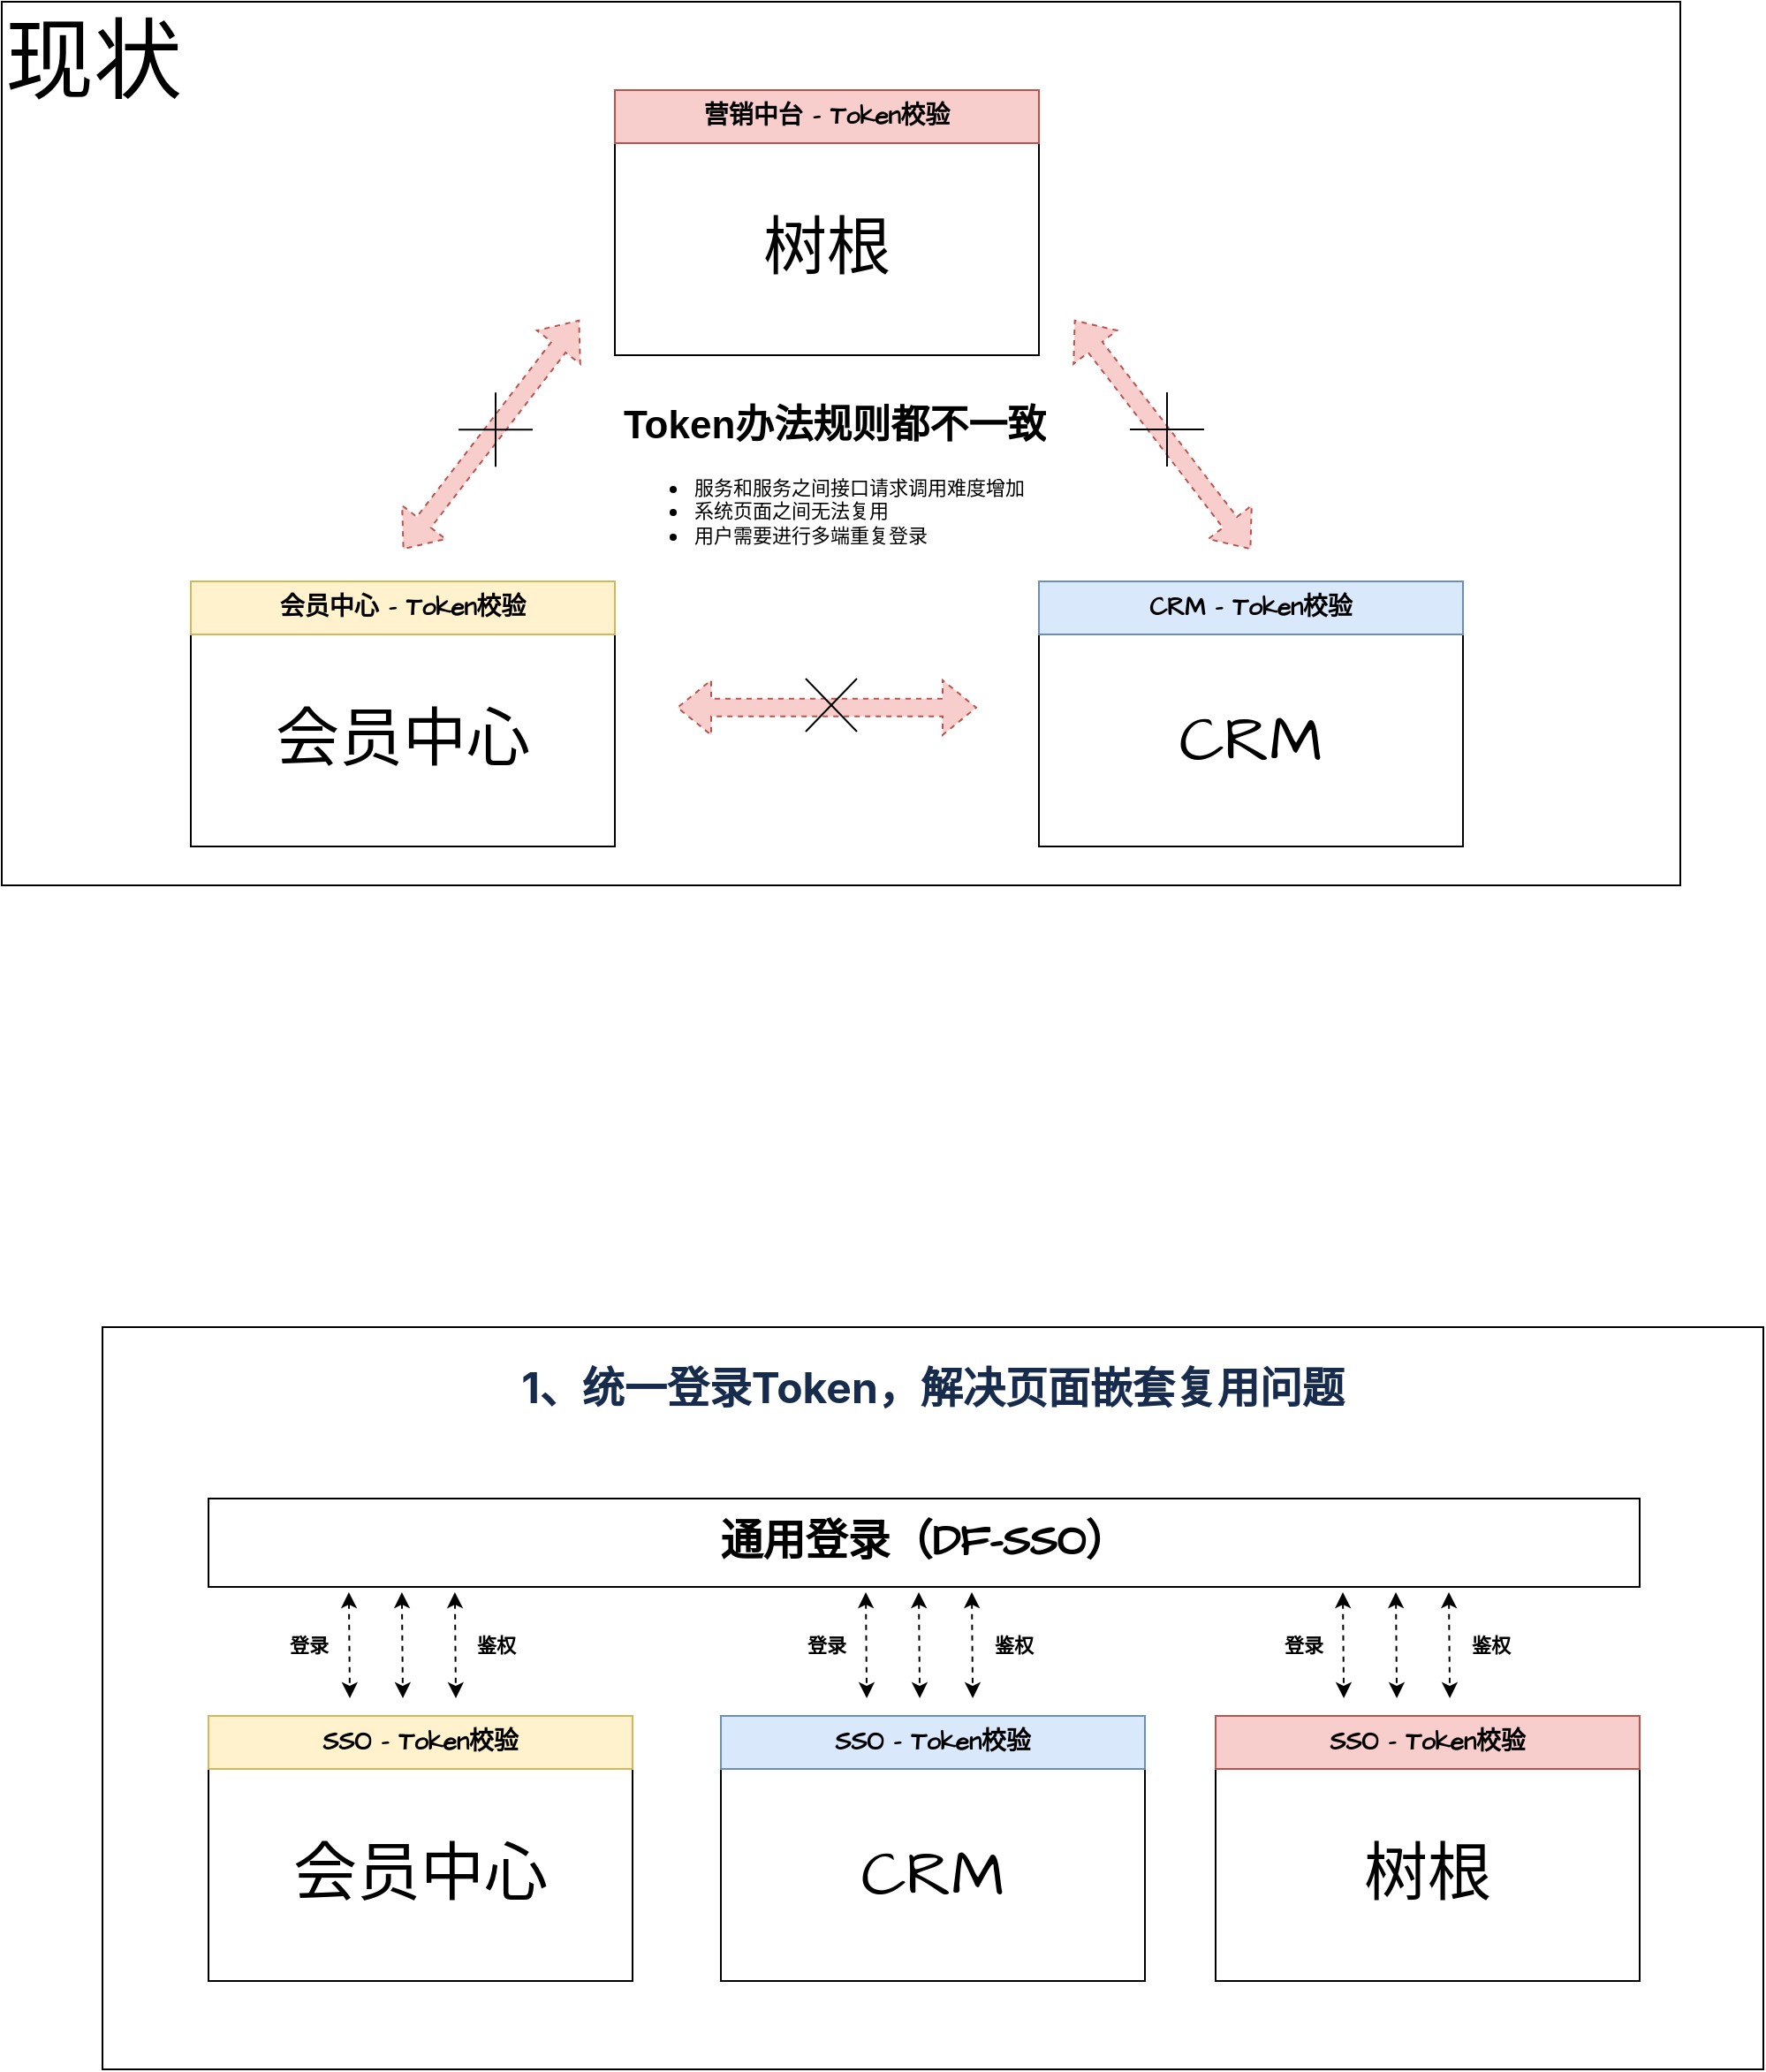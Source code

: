 <mxfile version="24.7.16">
  <diagram name="第 1 页" id="H0u8XUGsvLffEUkfQdRV">
    <mxGraphModel dx="2914" dy="2557" grid="1" gridSize="10" guides="1" tooltips="1" connect="1" arrows="1" fold="1" page="1" pageScale="1" pageWidth="827" pageHeight="1169" math="0" shadow="0">
      <root>
        <mxCell id="0" />
        <mxCell id="1" parent="0" />
        <mxCell id="qF9IXVnn8CLfa4eEaRER-142" value="&lt;h2 style=&quot;margin: 10px 0px 0px; padding: 0px; color: rgb(23, 43, 77); font-weight: normal; line-height: 1.5; border-bottom-color: rgb(255, 255, 255); font-family: -apple-system, BlinkMacSystemFont, &amp;quot;Segoe UI&amp;quot;, Roboto, Oxygen, Ubuntu, &amp;quot;Fira Sans&amp;quot;, &amp;quot;Droid Sans&amp;quot;, &amp;quot;Helvetica Neue&amp;quot;, sans-serif; text-align: start;&quot; id=&quot;id-【DD平台】服务接入方案-2.1统一登录Token，解决页面嵌套复用问题&quot;&gt;&lt;strong style=&quot;&quot;&gt;&lt;font style=&quot;font-size: 24px;&quot;&gt;1、统一登录Token，解决页面嵌套复用问题&lt;/font&gt;&lt;/strong&gt;&lt;/h2&gt;" style="rounded=0;whiteSpace=wrap;html=1;hachureGap=4;fontFamily=Architects Daughter;fontSource=https%3A%2F%2Ffonts.googleapis.com%2Fcss%3Ffamily%3DArchitects%2BDaughter;fontSize=11;fontColor=default;labelBackgroundColor=default;verticalAlign=top;" parent="1" vertex="1">
          <mxGeometry x="-230" y="710" width="940" height="420" as="geometry" />
        </mxCell>
        <mxCell id="qF9IXVnn8CLfa4eEaRER-32" value="&lt;font style=&quot;font-size: 50px;&quot;&gt;现状&lt;/font&gt;" style="rounded=0;whiteSpace=wrap;html=1;hachureGap=4;fontFamily=Architects Daughter;fontSource=https%3A%2F%2Ffonts.googleapis.com%2Fcss%3Ffamily%3DArchitects%2BDaughter;fontSize=30;fontColor=default;labelBackgroundColor=default;verticalAlign=top;align=left;" parent="1" vertex="1">
          <mxGeometry x="-287" y="-40" width="950" height="500" as="geometry" />
        </mxCell>
        <mxCell id="qF9IXVnn8CLfa4eEaRER-8" value="" style="group" parent="1" vertex="1" connectable="0">
          <mxGeometry x="-180" y="288" width="240" height="150" as="geometry" />
        </mxCell>
        <mxCell id="qF9IXVnn8CLfa4eEaRER-4" value="&lt;font style=&quot;font-size: 36px;&quot;&gt;会员中心&lt;/font&gt;" style="rounded=0;whiteSpace=wrap;html=1;hachureGap=4;fontFamily=Architects Daughter;fontSource=https%3A%2F%2Ffonts.googleapis.com%2Fcss%3Ffamily%3DArchitects%2BDaughter;" parent="qF9IXVnn8CLfa4eEaRER-8" vertex="1">
          <mxGeometry y="30" width="240" height="120" as="geometry" />
        </mxCell>
        <mxCell id="qF9IXVnn8CLfa4eEaRER-6" value="&lt;font style=&quot;font-size: 14px;&quot;&gt;&lt;b&gt;会员中心 - Token校验&lt;/b&gt;&lt;/font&gt;" style="rounded=0;whiteSpace=wrap;html=1;hachureGap=4;fontFamily=Architects Daughter;fontSource=https%3A%2F%2Ffonts.googleapis.com%2Fcss%3Ffamily%3DArchitects%2BDaughter;fillColor=#fff2cc;strokeColor=#d6b656;" parent="qF9IXVnn8CLfa4eEaRER-8" vertex="1">
          <mxGeometry width="240" height="30" as="geometry" />
        </mxCell>
        <mxCell id="qF9IXVnn8CLfa4eEaRER-10" value="" style="group" parent="1" vertex="1" connectable="0">
          <mxGeometry x="300" y="288" width="240" height="150" as="geometry" />
        </mxCell>
        <mxCell id="qF9IXVnn8CLfa4eEaRER-11" value="&lt;font style=&quot;font-size: 36px;&quot;&gt;CRM&lt;/font&gt;" style="rounded=0;whiteSpace=wrap;html=1;hachureGap=4;fontFamily=Architects Daughter;fontSource=https%3A%2F%2Ffonts.googleapis.com%2Fcss%3Ffamily%3DArchitects%2BDaughter;" parent="qF9IXVnn8CLfa4eEaRER-10" vertex="1">
          <mxGeometry y="30" width="240" height="120" as="geometry" />
        </mxCell>
        <mxCell id="qF9IXVnn8CLfa4eEaRER-12" value="&lt;b&gt;&lt;font style=&quot;font-size: 14px;&quot;&gt;CRM - Token校验&lt;/font&gt;&lt;/b&gt;" style="rounded=0;whiteSpace=wrap;html=1;hachureGap=4;fontFamily=Architects Daughter;fontSource=https%3A%2F%2Ffonts.googleapis.com%2Fcss%3Ffamily%3DArchitects%2BDaughter;fillColor=#dae8fc;strokeColor=#6c8ebf;" parent="qF9IXVnn8CLfa4eEaRER-10" vertex="1">
          <mxGeometry width="240" height="30" as="geometry" />
        </mxCell>
        <mxCell id="qF9IXVnn8CLfa4eEaRER-13" value="" style="group" parent="1" vertex="1" connectable="0">
          <mxGeometry x="60" y="10" width="240" height="150" as="geometry" />
        </mxCell>
        <mxCell id="qF9IXVnn8CLfa4eEaRER-14" value="&lt;span style=&quot;font-size: 36px;&quot;&gt;树根&lt;/span&gt;" style="rounded=0;whiteSpace=wrap;html=1;hachureGap=4;fontFamily=Architects Daughter;fontSource=https%3A%2F%2Ffonts.googleapis.com%2Fcss%3Ffamily%3DArchitects%2BDaughter;" parent="qF9IXVnn8CLfa4eEaRER-13" vertex="1">
          <mxGeometry y="30" width="240" height="120" as="geometry" />
        </mxCell>
        <mxCell id="qF9IXVnn8CLfa4eEaRER-15" value="&lt;font style=&quot;font-size: 14px;&quot;&gt;&lt;b&gt;营销中台 - Token校验&lt;/b&gt;&lt;/font&gt;" style="rounded=0;whiteSpace=wrap;html=1;hachureGap=4;fontFamily=Architects Daughter;fontSource=https%3A%2F%2Ffonts.googleapis.com%2Fcss%3Ffamily%3DArchitects%2BDaughter;fillColor=#f8cecc;strokeColor=#b85450;" parent="qF9IXVnn8CLfa4eEaRER-13" vertex="1">
          <mxGeometry width="240" height="30" as="geometry" />
        </mxCell>
        <mxCell id="qF9IXVnn8CLfa4eEaRER-16" value="" style="shape=flexArrow;endArrow=classic;startArrow=classic;html=1;rounded=0;hachureGap=4;fontFamily=Architects Daughter;fontSource=https%3A%2F%2Ffonts.googleapis.com%2Fcss%3Ffamily%3DArchitects%2BDaughter;fillColor=#f8cecc;strokeColor=#b85450;dashed=1;" parent="1" edge="1">
          <mxGeometry width="100" height="100" relative="1" as="geometry">
            <mxPoint x="-60" y="270" as="sourcePoint" />
            <mxPoint x="40" y="140" as="targetPoint" />
          </mxGeometry>
        </mxCell>
        <mxCell id="qF9IXVnn8CLfa4eEaRER-17" value="" style="shape=flexArrow;endArrow=classic;startArrow=classic;html=1;rounded=0;hachureGap=4;fontFamily=Architects Daughter;fontSource=https%3A%2F%2Ffonts.googleapis.com%2Fcss%3Ffamily%3DArchitects%2BDaughter;fillColor=#f8cecc;strokeColor=#b85450;dashed=1;" parent="1" edge="1">
          <mxGeometry width="100" height="100" relative="1" as="geometry">
            <mxPoint x="95" y="359.41" as="sourcePoint" />
            <mxPoint x="265" y="359.41" as="targetPoint" />
          </mxGeometry>
        </mxCell>
        <mxCell id="qF9IXVnn8CLfa4eEaRER-20" value="" style="shape=flexArrow;endArrow=classic;startArrow=classic;html=1;rounded=0;hachureGap=4;fontFamily=Architects Daughter;fontSource=https%3A%2F%2Ffonts.googleapis.com%2Fcss%3Ffamily%3DArchitects%2BDaughter;fillColor=#f8cecc;strokeColor=#b85450;dashed=1;" parent="1" edge="1">
          <mxGeometry width="100" height="100" relative="1" as="geometry">
            <mxPoint x="420" y="270" as="sourcePoint" />
            <mxPoint x="320" y="140" as="targetPoint" />
          </mxGeometry>
        </mxCell>
        <mxCell id="qF9IXVnn8CLfa4eEaRER-23" value="" style="group;rotation=45;" parent="1" vertex="1" connectable="0">
          <mxGeometry x="-30" y="190.07" width="30" height="30" as="geometry" />
        </mxCell>
        <mxCell id="qF9IXVnn8CLfa4eEaRER-21" value="" style="endArrow=none;html=1;rounded=0;hachureGap=4;strokeColor=default;align=center;verticalAlign=middle;fontFamily=Architects Daughter;fontSource=https%3A%2F%2Ffonts.googleapis.com%2Fcss%3Ffamily%3DArchitects%2BDaughter;fontSize=11;fontColor=default;labelBackgroundColor=default;" parent="qF9IXVnn8CLfa4eEaRER-23" edge="1">
          <mxGeometry width="50" height="50" relative="1" as="geometry">
            <mxPoint x="22.5" y="33" as="sourcePoint" />
            <mxPoint x="22.5" y="-9" as="targetPoint" />
          </mxGeometry>
        </mxCell>
        <mxCell id="qF9IXVnn8CLfa4eEaRER-22" value="" style="endArrow=none;html=1;rounded=0;hachureGap=4;strokeColor=default;align=center;verticalAlign=middle;fontFamily=Architects Daughter;fontSource=https%3A%2F%2Ffonts.googleapis.com%2Fcss%3Ffamily%3DArchitects%2BDaughter;fontSize=11;fontColor=default;labelBackgroundColor=default;" parent="qF9IXVnn8CLfa4eEaRER-23" edge="1">
          <mxGeometry width="50" height="50" relative="1" as="geometry">
            <mxPoint x="43.5" y="12" as="sourcePoint" />
            <mxPoint x="1.5" y="12" as="targetPoint" />
          </mxGeometry>
        </mxCell>
        <mxCell id="qF9IXVnn8CLfa4eEaRER-24" value="" style="group;rotation=45;dashed=1;dashPattern=8 8;strokeColor=none;" parent="1" vertex="1" connectable="0">
          <mxGeometry x="350" y="190" width="30" height="30" as="geometry" />
        </mxCell>
        <mxCell id="qF9IXVnn8CLfa4eEaRER-25" value="" style="endArrow=none;html=1;rounded=0;hachureGap=4;strokeColor=default;align=center;verticalAlign=middle;fontFamily=Architects Daughter;fontSource=https%3A%2F%2Ffonts.googleapis.com%2Fcss%3Ffamily%3DArchitects%2BDaughter;fontSize=11;fontColor=default;labelBackgroundColor=default;" parent="qF9IXVnn8CLfa4eEaRER-24" edge="1">
          <mxGeometry width="50" height="50" relative="1" as="geometry">
            <mxPoint x="22.5" y="33" as="sourcePoint" />
            <mxPoint x="22.5" y="-9" as="targetPoint" />
          </mxGeometry>
        </mxCell>
        <mxCell id="qF9IXVnn8CLfa4eEaRER-26" value="" style="endArrow=none;html=1;rounded=0;hachureGap=4;strokeColor=default;align=center;verticalAlign=middle;fontFamily=Architects Daughter;fontSource=https%3A%2F%2Ffonts.googleapis.com%2Fcss%3Ffamily%3DArchitects%2BDaughter;fontSize=11;fontColor=default;labelBackgroundColor=default;" parent="qF9IXVnn8CLfa4eEaRER-24" edge="1">
          <mxGeometry width="50" height="50" relative="1" as="geometry">
            <mxPoint x="43.5" y="12" as="sourcePoint" />
            <mxPoint x="1.5" y="12" as="targetPoint" />
          </mxGeometry>
        </mxCell>
        <mxCell id="qF9IXVnn8CLfa4eEaRER-27" value="" style="group;rotation=90;" parent="1" vertex="1" connectable="0">
          <mxGeometry x="160" y="340" width="30" height="30" as="geometry" />
        </mxCell>
        <mxCell id="qF9IXVnn8CLfa4eEaRER-28" value="" style="endArrow=none;html=1;rounded=0;hachureGap=4;strokeColor=default;align=center;verticalAlign=middle;fontFamily=Architects Daughter;fontSource=https%3A%2F%2Ffonts.googleapis.com%2Fcss%3Ffamily%3DArchitects%2BDaughter;fontSize=11;fontColor=default;labelBackgroundColor=default;" parent="qF9IXVnn8CLfa4eEaRER-27" edge="1">
          <mxGeometry width="50" height="50" relative="1" as="geometry">
            <mxPoint x="8" y="33" as="sourcePoint" />
            <mxPoint x="37" y="3" as="targetPoint" />
          </mxGeometry>
        </mxCell>
        <mxCell id="qF9IXVnn8CLfa4eEaRER-29" value="" style="endArrow=none;html=1;rounded=0;hachureGap=4;strokeColor=default;align=center;verticalAlign=middle;fontFamily=Architects Daughter;fontSource=https%3A%2F%2Ffonts.googleapis.com%2Fcss%3Ffamily%3DArchitects%2BDaughter;fontSize=11;fontColor=default;labelBackgroundColor=default;" parent="qF9IXVnn8CLfa4eEaRER-27" edge="1">
          <mxGeometry width="50" height="50" relative="1" as="geometry">
            <mxPoint x="37" y="33" as="sourcePoint" />
            <mxPoint x="8" y="3" as="targetPoint" />
          </mxGeometry>
        </mxCell>
        <mxCell id="qF9IXVnn8CLfa4eEaRER-31" value="&lt;h1 style=&quot;margin-top: 0px;&quot;&gt;&lt;font face=&quot;Helvetica&quot;&gt;Token办法规则都不一致&lt;/font&gt;&lt;/h1&gt;&lt;p&gt;&lt;/p&gt;&lt;ul&gt;&lt;li&gt;&lt;font face=&quot;DTaDNkgC4vTeK8XrR2FM&quot;&gt;服务和服务之间接口请求调用难度增加&lt;/font&gt;&lt;/li&gt;&lt;li&gt;&lt;font face=&quot;DTaDNkgC4vTeK8XrR2FM&quot;&gt;系统页面之间无法复用&lt;/font&gt;&lt;/li&gt;&lt;li&gt;&lt;font face=&quot;DTaDNkgC4vTeK8XrR2FM&quot;&gt;用户需要进行多端重复登录&lt;/font&gt;&lt;/li&gt;&lt;/ul&gt;&lt;p&gt;&lt;/p&gt;" style="text;html=1;whiteSpace=wrap;overflow=hidden;rounded=0;fontFamily=Architects Daughter;fontSource=https%3A%2F%2Ffonts.googleapis.com%2Fcss%3Ffamily%3DArchitects%2BDaughter;fontSize=11;fontColor=default;labelBackgroundColor=default;" parent="1" vertex="1">
          <mxGeometry x="63" y="180" width="250" height="120" as="geometry" />
        </mxCell>
        <mxCell id="qF9IXVnn8CLfa4eEaRER-89" value="" style="group" parent="1" vertex="1" connectable="0">
          <mxGeometry x="120" y="930" width="240" height="150" as="geometry" />
        </mxCell>
        <mxCell id="qF9IXVnn8CLfa4eEaRER-90" value="&lt;font style=&quot;font-size: 36px;&quot;&gt;CRM&lt;/font&gt;" style="rounded=0;whiteSpace=wrap;html=1;hachureGap=4;fontFamily=Architects Daughter;fontSource=https%3A%2F%2Ffonts.googleapis.com%2Fcss%3Ffamily%3DArchitects%2BDaughter;" parent="qF9IXVnn8CLfa4eEaRER-89" vertex="1">
          <mxGeometry y="30" width="240" height="120" as="geometry" />
        </mxCell>
        <mxCell id="qF9IXVnn8CLfa4eEaRER-91" value="&lt;b&gt;&lt;font style=&quot;font-size: 14px;&quot;&gt;SSO - Token校验&lt;/font&gt;&lt;/b&gt;" style="rounded=0;whiteSpace=wrap;html=1;hachureGap=4;fontFamily=Architects Daughter;fontSource=https%3A%2F%2Ffonts.googleapis.com%2Fcss%3Ffamily%3DArchitects%2BDaughter;fillColor=#dae8fc;strokeColor=#6c8ebf;" parent="qF9IXVnn8CLfa4eEaRER-89" vertex="1">
          <mxGeometry width="240" height="30" as="geometry" />
        </mxCell>
        <mxCell id="qF9IXVnn8CLfa4eEaRER-92" value="" style="group" parent="1" vertex="1" connectable="0">
          <mxGeometry x="400" y="930" width="240" height="150" as="geometry" />
        </mxCell>
        <mxCell id="qF9IXVnn8CLfa4eEaRER-93" value="&lt;span style=&quot;font-size: 36px;&quot;&gt;树根&lt;/span&gt;" style="rounded=0;whiteSpace=wrap;html=1;hachureGap=4;fontFamily=Architects Daughter;fontSource=https%3A%2F%2Ffonts.googleapis.com%2Fcss%3Ffamily%3DArchitects%2BDaughter;" parent="qF9IXVnn8CLfa4eEaRER-92" vertex="1">
          <mxGeometry y="30" width="240" height="120" as="geometry" />
        </mxCell>
        <mxCell id="qF9IXVnn8CLfa4eEaRER-94" value="&lt;font style=&quot;font-size: 14px;&quot;&gt;&lt;b&gt;SSO - Token校验&lt;/b&gt;&lt;/font&gt;" style="rounded=0;whiteSpace=wrap;html=1;hachureGap=4;fontFamily=Architects Daughter;fontSource=https%3A%2F%2Ffonts.googleapis.com%2Fcss%3Ffamily%3DArchitects%2BDaughter;fillColor=#f8cecc;strokeColor=#b85450;" parent="qF9IXVnn8CLfa4eEaRER-92" vertex="1">
          <mxGeometry width="240" height="30" as="geometry" />
        </mxCell>
        <mxCell id="qF9IXVnn8CLfa4eEaRER-108" value="" style="group" parent="1" vertex="1" connectable="0">
          <mxGeometry x="-170" y="930" width="240" height="150" as="geometry" />
        </mxCell>
        <mxCell id="qF9IXVnn8CLfa4eEaRER-87" value="&lt;font style=&quot;font-size: 36px;&quot;&gt;会员中心&lt;/font&gt;" style="rounded=0;whiteSpace=wrap;html=1;hachureGap=4;fontFamily=Architects Daughter;fontSource=https%3A%2F%2Ffonts.googleapis.com%2Fcss%3Ffamily%3DArchitects%2BDaughter;" parent="qF9IXVnn8CLfa4eEaRER-108" vertex="1">
          <mxGeometry y="30" width="240" height="120" as="geometry" />
        </mxCell>
        <mxCell id="qF9IXVnn8CLfa4eEaRER-88" value="&lt;font style=&quot;font-size: 14px;&quot;&gt;&lt;b&gt;SSO - Token校验&lt;/b&gt;&lt;/font&gt;" style="rounded=0;whiteSpace=wrap;html=1;hachureGap=4;fontFamily=Architects Daughter;fontSource=https%3A%2F%2Ffonts.googleapis.com%2Fcss%3Ffamily%3DArchitects%2BDaughter;fillColor=#fff2cc;strokeColor=#d6b656;" parent="qF9IXVnn8CLfa4eEaRER-108" vertex="1">
          <mxGeometry width="240" height="30" as="geometry" />
        </mxCell>
        <mxCell id="qF9IXVnn8CLfa4eEaRER-109" value="&lt;font style=&quot;font-size: 24px;&quot;&gt;&lt;b&gt;通用登录（DF-SSO）&lt;/b&gt;&lt;/font&gt;" style="rounded=0;whiteSpace=wrap;html=1;hachureGap=4;fontFamily=Architects Daughter;fontSource=https%3A%2F%2Ffonts.googleapis.com%2Fcss%3Ffamily%3DArchitects%2BDaughter;fontSize=11;fontColor=default;labelBackgroundColor=default;" parent="1" vertex="1">
          <mxGeometry x="-170" y="807" width="810" height="50" as="geometry" />
        </mxCell>
        <mxCell id="qF9IXVnn8CLfa4eEaRER-127" value="" style="group" parent="1" vertex="1" connectable="0">
          <mxGeometry x="-142.56" y="860" width="165.56" height="60" as="geometry" />
        </mxCell>
        <mxCell id="qF9IXVnn8CLfa4eEaRER-115" value="" style="group" parent="qF9IXVnn8CLfa4eEaRER-127" vertex="1" connectable="0">
          <mxGeometry x="52" width="60.56" height="60" as="geometry" />
        </mxCell>
        <mxCell id="qF9IXVnn8CLfa4eEaRER-112" value="" style="endArrow=classic;startArrow=classic;html=1;rounded=0;hachureGap=4;strokeColor=default;align=center;verticalAlign=middle;fontFamily=Architects Daughter;fontSource=https%3A%2F%2Ffonts.googleapis.com%2Fcss%3Ffamily%3DArchitects%2BDaughter;fontSize=11;fontColor=default;labelBackgroundColor=default;dashed=1;" parent="qF9IXVnn8CLfa4eEaRER-115" edge="1">
          <mxGeometry width="50" height="50" relative="1" as="geometry">
            <mxPoint as="sourcePoint" />
            <mxPoint x="0.56" y="60" as="targetPoint" />
          </mxGeometry>
        </mxCell>
        <mxCell id="qF9IXVnn8CLfa4eEaRER-113" value="" style="endArrow=classic;startArrow=classic;html=1;rounded=0;hachureGap=4;strokeColor=default;align=center;verticalAlign=middle;fontFamily=Architects Daughter;fontSource=https%3A%2F%2Ffonts.googleapis.com%2Fcss%3Ffamily%3DArchitects%2BDaughter;fontSize=11;fontColor=default;labelBackgroundColor=default;dashed=1;" parent="qF9IXVnn8CLfa4eEaRER-115" edge="1">
          <mxGeometry width="50" height="50" relative="1" as="geometry">
            <mxPoint x="60" as="sourcePoint" />
            <mxPoint x="60.56" y="60" as="targetPoint" />
          </mxGeometry>
        </mxCell>
        <mxCell id="qF9IXVnn8CLfa4eEaRER-114" value="" style="endArrow=classic;startArrow=classic;html=1;rounded=0;hachureGap=4;strokeColor=default;align=center;verticalAlign=middle;fontFamily=Architects Daughter;fontSource=https%3A%2F%2Ffonts.googleapis.com%2Fcss%3Ffamily%3DArchitects%2BDaughter;fontSize=11;fontColor=default;labelBackgroundColor=default;dashed=1;" parent="qF9IXVnn8CLfa4eEaRER-115" edge="1">
          <mxGeometry width="50" height="50" relative="1" as="geometry">
            <mxPoint x="30" as="sourcePoint" />
            <mxPoint x="30.56" y="60" as="targetPoint" />
          </mxGeometry>
        </mxCell>
        <mxCell id="qF9IXVnn8CLfa4eEaRER-125" value="&lt;b&gt;登录&lt;/b&gt;" style="text;html=1;align=center;verticalAlign=middle;whiteSpace=wrap;rounded=0;fontFamily=Architects Daughter;fontSource=https%3A%2F%2Ffonts.googleapis.com%2Fcss%3Ffamily%3DArchitects%2BDaughter;fontSize=11;fontColor=default;labelBackgroundColor=default;" parent="qF9IXVnn8CLfa4eEaRER-127" vertex="1">
          <mxGeometry y="15" width="60" height="30" as="geometry" />
        </mxCell>
        <mxCell id="qF9IXVnn8CLfa4eEaRER-126" value="&lt;b&gt;鉴权&lt;/b&gt;" style="text;html=1;align=center;verticalAlign=middle;whiteSpace=wrap;rounded=0;fontFamily=Architects Daughter;fontSource=https%3A%2F%2Ffonts.googleapis.com%2Fcss%3Ffamily%3DArchitects%2BDaughter;fontSize=11;fontColor=default;labelBackgroundColor=default;" parent="qF9IXVnn8CLfa4eEaRER-127" vertex="1">
          <mxGeometry x="105.56" y="15" width="60" height="30" as="geometry" />
        </mxCell>
        <mxCell id="qF9IXVnn8CLfa4eEaRER-128" value="" style="group" parent="1" vertex="1" connectable="0">
          <mxGeometry x="150" y="860" width="165.56" height="60" as="geometry" />
        </mxCell>
        <mxCell id="qF9IXVnn8CLfa4eEaRER-129" value="" style="group" parent="qF9IXVnn8CLfa4eEaRER-128" vertex="1" connectable="0">
          <mxGeometry x="52" width="60.56" height="60" as="geometry" />
        </mxCell>
        <mxCell id="qF9IXVnn8CLfa4eEaRER-130" value="" style="endArrow=classic;startArrow=classic;html=1;rounded=0;hachureGap=4;strokeColor=default;align=center;verticalAlign=middle;fontFamily=Architects Daughter;fontSource=https%3A%2F%2Ffonts.googleapis.com%2Fcss%3Ffamily%3DArchitects%2BDaughter;fontSize=11;fontColor=default;labelBackgroundColor=default;dashed=1;" parent="qF9IXVnn8CLfa4eEaRER-129" edge="1">
          <mxGeometry width="50" height="50" relative="1" as="geometry">
            <mxPoint as="sourcePoint" />
            <mxPoint x="0.56" y="60" as="targetPoint" />
          </mxGeometry>
        </mxCell>
        <mxCell id="qF9IXVnn8CLfa4eEaRER-131" value="" style="endArrow=classic;startArrow=classic;html=1;rounded=0;hachureGap=4;strokeColor=default;align=center;verticalAlign=middle;fontFamily=Architects Daughter;fontSource=https%3A%2F%2Ffonts.googleapis.com%2Fcss%3Ffamily%3DArchitects%2BDaughter;fontSize=11;fontColor=default;labelBackgroundColor=default;dashed=1;" parent="qF9IXVnn8CLfa4eEaRER-129" edge="1">
          <mxGeometry width="50" height="50" relative="1" as="geometry">
            <mxPoint x="60" as="sourcePoint" />
            <mxPoint x="60.56" y="60" as="targetPoint" />
          </mxGeometry>
        </mxCell>
        <mxCell id="qF9IXVnn8CLfa4eEaRER-132" value="" style="endArrow=classic;startArrow=classic;html=1;rounded=0;hachureGap=4;strokeColor=default;align=center;verticalAlign=middle;fontFamily=Architects Daughter;fontSource=https%3A%2F%2Ffonts.googleapis.com%2Fcss%3Ffamily%3DArchitects%2BDaughter;fontSize=11;fontColor=default;labelBackgroundColor=default;dashed=1;" parent="qF9IXVnn8CLfa4eEaRER-129" edge="1">
          <mxGeometry width="50" height="50" relative="1" as="geometry">
            <mxPoint x="30" as="sourcePoint" />
            <mxPoint x="30.56" y="60" as="targetPoint" />
          </mxGeometry>
        </mxCell>
        <mxCell id="qF9IXVnn8CLfa4eEaRER-133" value="&lt;b&gt;登录&lt;/b&gt;" style="text;html=1;align=center;verticalAlign=middle;whiteSpace=wrap;rounded=0;fontFamily=Architects Daughter;fontSource=https%3A%2F%2Ffonts.googleapis.com%2Fcss%3Ffamily%3DArchitects%2BDaughter;fontSize=11;fontColor=default;labelBackgroundColor=default;" parent="qF9IXVnn8CLfa4eEaRER-128" vertex="1">
          <mxGeometry y="15" width="60" height="30" as="geometry" />
        </mxCell>
        <mxCell id="qF9IXVnn8CLfa4eEaRER-134" value="&lt;b&gt;鉴权&lt;/b&gt;" style="text;html=1;align=center;verticalAlign=middle;whiteSpace=wrap;rounded=0;fontFamily=Architects Daughter;fontSource=https%3A%2F%2Ffonts.googleapis.com%2Fcss%3Ffamily%3DArchitects%2BDaughter;fontSize=11;fontColor=default;labelBackgroundColor=default;" parent="qF9IXVnn8CLfa4eEaRER-128" vertex="1">
          <mxGeometry x="105.56" y="15" width="60" height="30" as="geometry" />
        </mxCell>
        <mxCell id="qF9IXVnn8CLfa4eEaRER-135" value="" style="group" parent="1" vertex="1" connectable="0">
          <mxGeometry x="420" y="860" width="165.56" height="60" as="geometry" />
        </mxCell>
        <mxCell id="qF9IXVnn8CLfa4eEaRER-136" value="" style="group" parent="qF9IXVnn8CLfa4eEaRER-135" vertex="1" connectable="0">
          <mxGeometry x="52" width="60.56" height="60" as="geometry" />
        </mxCell>
        <mxCell id="qF9IXVnn8CLfa4eEaRER-137" value="" style="endArrow=classic;startArrow=classic;html=1;rounded=0;hachureGap=4;strokeColor=default;align=center;verticalAlign=middle;fontFamily=Architects Daughter;fontSource=https%3A%2F%2Ffonts.googleapis.com%2Fcss%3Ffamily%3DArchitects%2BDaughter;fontSize=11;fontColor=default;labelBackgroundColor=default;dashed=1;" parent="qF9IXVnn8CLfa4eEaRER-136" edge="1">
          <mxGeometry width="50" height="50" relative="1" as="geometry">
            <mxPoint as="sourcePoint" />
            <mxPoint x="0.56" y="60" as="targetPoint" />
          </mxGeometry>
        </mxCell>
        <mxCell id="qF9IXVnn8CLfa4eEaRER-138" value="" style="endArrow=classic;startArrow=classic;html=1;rounded=0;hachureGap=4;strokeColor=default;align=center;verticalAlign=middle;fontFamily=Architects Daughter;fontSource=https%3A%2F%2Ffonts.googleapis.com%2Fcss%3Ffamily%3DArchitects%2BDaughter;fontSize=11;fontColor=default;labelBackgroundColor=default;dashed=1;" parent="qF9IXVnn8CLfa4eEaRER-136" edge="1">
          <mxGeometry width="50" height="50" relative="1" as="geometry">
            <mxPoint x="60" as="sourcePoint" />
            <mxPoint x="60.56" y="60" as="targetPoint" />
          </mxGeometry>
        </mxCell>
        <mxCell id="qF9IXVnn8CLfa4eEaRER-139" value="" style="endArrow=classic;startArrow=classic;html=1;rounded=0;hachureGap=4;strokeColor=default;align=center;verticalAlign=middle;fontFamily=Architects Daughter;fontSource=https%3A%2F%2Ffonts.googleapis.com%2Fcss%3Ffamily%3DArchitects%2BDaughter;fontSize=11;fontColor=default;labelBackgroundColor=default;dashed=1;" parent="qF9IXVnn8CLfa4eEaRER-136" edge="1">
          <mxGeometry width="50" height="50" relative="1" as="geometry">
            <mxPoint x="30" as="sourcePoint" />
            <mxPoint x="30.56" y="60" as="targetPoint" />
          </mxGeometry>
        </mxCell>
        <mxCell id="qF9IXVnn8CLfa4eEaRER-140" value="&lt;b&gt;登录&lt;/b&gt;" style="text;html=1;align=center;verticalAlign=middle;whiteSpace=wrap;rounded=0;fontFamily=Architects Daughter;fontSource=https%3A%2F%2Ffonts.googleapis.com%2Fcss%3Ffamily%3DArchitects%2BDaughter;fontSize=11;fontColor=default;labelBackgroundColor=default;" parent="qF9IXVnn8CLfa4eEaRER-135" vertex="1">
          <mxGeometry y="15" width="60" height="30" as="geometry" />
        </mxCell>
        <mxCell id="qF9IXVnn8CLfa4eEaRER-141" value="&lt;b&gt;鉴权&lt;/b&gt;" style="text;html=1;align=center;verticalAlign=middle;whiteSpace=wrap;rounded=0;fontFamily=Architects Daughter;fontSource=https%3A%2F%2Ffonts.googleapis.com%2Fcss%3Ffamily%3DArchitects%2BDaughter;fontSize=11;fontColor=default;labelBackgroundColor=default;" parent="qF9IXVnn8CLfa4eEaRER-135" vertex="1">
          <mxGeometry x="105.56" y="15" width="60" height="30" as="geometry" />
        </mxCell>
      </root>
    </mxGraphModel>
  </diagram>
</mxfile>

